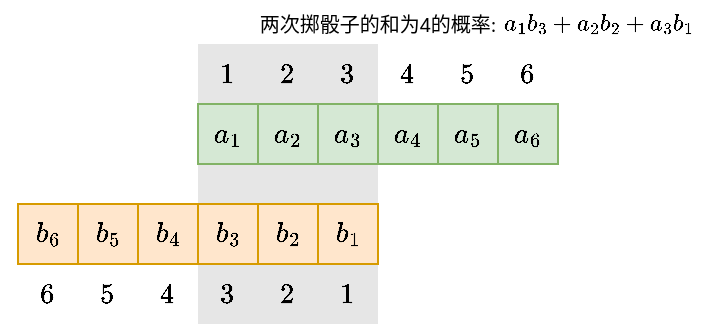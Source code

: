 <mxfile version="27.2.0">
  <diagram name="Convolutional" id="gC1SOAJtKHzyucP527QU">
    <mxGraphModel dx="1426" dy="766" grid="1" gridSize="10" guides="1" tooltips="1" connect="1" arrows="1" fold="1" page="1" pageScale="1" pageWidth="827" pageHeight="1169" math="1" shadow="0">
      <root>
        <mxCell id="0" />
        <mxCell id="1" parent="0" />
        <mxCell id="GitT66hip-517rF5-qJC-36" value="" style="rounded=0;whiteSpace=wrap;html=1;strokeColor=none;fillColor=#E6E6E6;" vertex="1" parent="1">
          <mxGeometry x="250" y="180" width="90" height="140" as="geometry" />
        </mxCell>
        <mxCell id="GitT66hip-517rF5-qJC-21" value="" style="group" vertex="1" connectable="0" parent="1">
          <mxGeometry x="250" y="180" width="180" height="60" as="geometry" />
        </mxCell>
        <mxCell id="GitT66hip-517rF5-qJC-1" value="$$a_1$$" style="whiteSpace=wrap;html=1;aspect=fixed;fillColor=#d5e8d4;strokeColor=#82b366;container=0;" vertex="1" parent="GitT66hip-517rF5-qJC-21">
          <mxGeometry y="30" width="30" height="30" as="geometry" />
        </mxCell>
        <mxCell id="GitT66hip-517rF5-qJC-4" value="$$1$$" style="text;html=1;align=center;verticalAlign=middle;whiteSpace=wrap;rounded=0;container=0;" vertex="1" parent="GitT66hip-517rF5-qJC-21">
          <mxGeometry width="30" height="30" as="geometry" />
        </mxCell>
        <mxCell id="GitT66hip-517rF5-qJC-7" value="$$a_2$$" style="whiteSpace=wrap;html=1;aspect=fixed;fillColor=#d5e8d4;strokeColor=#82b366;container=0;" vertex="1" parent="GitT66hip-517rF5-qJC-21">
          <mxGeometry x="30" y="30" width="30" height="30" as="geometry" />
        </mxCell>
        <mxCell id="GitT66hip-517rF5-qJC-8" value="$$2$$" style="text;html=1;align=center;verticalAlign=middle;whiteSpace=wrap;rounded=0;container=0;" vertex="1" parent="GitT66hip-517rF5-qJC-21">
          <mxGeometry x="30" width="30" height="30" as="geometry" />
        </mxCell>
        <mxCell id="GitT66hip-517rF5-qJC-10" value="$$a_3$$" style="whiteSpace=wrap;html=1;aspect=fixed;fillColor=#d5e8d4;strokeColor=#82b366;container=0;" vertex="1" parent="GitT66hip-517rF5-qJC-21">
          <mxGeometry x="60" y="30" width="30" height="30" as="geometry" />
        </mxCell>
        <mxCell id="GitT66hip-517rF5-qJC-11" value="$$3$$" style="text;html=1;align=center;verticalAlign=middle;whiteSpace=wrap;rounded=0;container=0;" vertex="1" parent="GitT66hip-517rF5-qJC-21">
          <mxGeometry x="60" width="30" height="30" as="geometry" />
        </mxCell>
        <mxCell id="GitT66hip-517rF5-qJC-13" value="$$a_4$$" style="whiteSpace=wrap;html=1;aspect=fixed;fillColor=#d5e8d4;strokeColor=#82b366;container=0;" vertex="1" parent="GitT66hip-517rF5-qJC-21">
          <mxGeometry x="90" y="30" width="30" height="30" as="geometry" />
        </mxCell>
        <mxCell id="GitT66hip-517rF5-qJC-14" value="$$4$$" style="text;html=1;align=center;verticalAlign=middle;whiteSpace=wrap;rounded=0;container=0;" vertex="1" parent="GitT66hip-517rF5-qJC-21">
          <mxGeometry x="90" width="30" height="30" as="geometry" />
        </mxCell>
        <mxCell id="GitT66hip-517rF5-qJC-16" value="$$a_5$$" style="whiteSpace=wrap;html=1;aspect=fixed;fillColor=#d5e8d4;strokeColor=#82b366;container=0;" vertex="1" parent="GitT66hip-517rF5-qJC-21">
          <mxGeometry x="120" y="30" width="30" height="30" as="geometry" />
        </mxCell>
        <mxCell id="GitT66hip-517rF5-qJC-17" value="$$5$$" style="text;html=1;align=center;verticalAlign=middle;whiteSpace=wrap;rounded=0;container=0;" vertex="1" parent="GitT66hip-517rF5-qJC-21">
          <mxGeometry x="120" width="30" height="30" as="geometry" />
        </mxCell>
        <mxCell id="GitT66hip-517rF5-qJC-19" value="$$a_6$$" style="whiteSpace=wrap;html=1;aspect=fixed;fillColor=#d5e8d4;strokeColor=#82b366;container=0;" vertex="1" parent="GitT66hip-517rF5-qJC-21">
          <mxGeometry x="150" y="30" width="30" height="30" as="geometry" />
        </mxCell>
        <mxCell id="GitT66hip-517rF5-qJC-20" value="$$6$$" style="text;html=1;align=center;verticalAlign=middle;whiteSpace=wrap;rounded=0;container=0;" vertex="1" parent="GitT66hip-517rF5-qJC-21">
          <mxGeometry x="150" width="30" height="30" as="geometry" />
        </mxCell>
        <mxCell id="GitT66hip-517rF5-qJC-35" value="" style="group" vertex="1" connectable="0" parent="1">
          <mxGeometry x="160" y="260" width="180" height="60" as="geometry" />
        </mxCell>
        <mxCell id="GitT66hip-517rF5-qJC-23" value="$$b_6$$" style="whiteSpace=wrap;html=1;aspect=fixed;fillColor=#ffe6cc;strokeColor=#d79b00;container=0;" vertex="1" parent="GitT66hip-517rF5-qJC-35">
          <mxGeometry width="30" height="30" as="geometry" />
        </mxCell>
        <mxCell id="GitT66hip-517rF5-qJC-24" value="$$6$$" style="text;html=1;align=center;verticalAlign=middle;whiteSpace=wrap;rounded=0;container=0;" vertex="1" parent="GitT66hip-517rF5-qJC-35">
          <mxGeometry y="30" width="30" height="30" as="geometry" />
        </mxCell>
        <mxCell id="GitT66hip-517rF5-qJC-25" value="$$b_5$$" style="whiteSpace=wrap;html=1;aspect=fixed;fillColor=#ffe6cc;strokeColor=#d79b00;container=0;" vertex="1" parent="GitT66hip-517rF5-qJC-35">
          <mxGeometry x="30" width="30" height="30" as="geometry" />
        </mxCell>
        <mxCell id="GitT66hip-517rF5-qJC-26" value="$$5$$" style="text;html=1;align=center;verticalAlign=middle;whiteSpace=wrap;rounded=0;container=0;" vertex="1" parent="GitT66hip-517rF5-qJC-35">
          <mxGeometry x="30" y="30" width="30" height="30" as="geometry" />
        </mxCell>
        <mxCell id="GitT66hip-517rF5-qJC-27" value="$$b_4$$" style="whiteSpace=wrap;html=1;aspect=fixed;fillColor=#ffe6cc;strokeColor=#d79b00;container=0;" vertex="1" parent="GitT66hip-517rF5-qJC-35">
          <mxGeometry x="60" width="30" height="30" as="geometry" />
        </mxCell>
        <mxCell id="GitT66hip-517rF5-qJC-28" value="$$4$$" style="text;html=1;align=center;verticalAlign=middle;whiteSpace=wrap;rounded=0;container=0;" vertex="1" parent="GitT66hip-517rF5-qJC-35">
          <mxGeometry x="60" y="30" width="30" height="30" as="geometry" />
        </mxCell>
        <mxCell id="GitT66hip-517rF5-qJC-29" value="$$b_3$$" style="whiteSpace=wrap;html=1;aspect=fixed;fillColor=#ffe6cc;strokeColor=#d79b00;container=0;" vertex="1" parent="GitT66hip-517rF5-qJC-35">
          <mxGeometry x="90" width="30" height="30" as="geometry" />
        </mxCell>
        <mxCell id="GitT66hip-517rF5-qJC-30" value="$$3$$" style="text;html=1;align=center;verticalAlign=middle;whiteSpace=wrap;rounded=0;container=0;" vertex="1" parent="GitT66hip-517rF5-qJC-35">
          <mxGeometry x="90" y="30" width="30" height="30" as="geometry" />
        </mxCell>
        <mxCell id="GitT66hip-517rF5-qJC-31" value="$$b_2$$" style="whiteSpace=wrap;html=1;aspect=fixed;fillColor=#ffe6cc;strokeColor=#d79b00;container=0;" vertex="1" parent="GitT66hip-517rF5-qJC-35">
          <mxGeometry x="120" width="30" height="30" as="geometry" />
        </mxCell>
        <mxCell id="GitT66hip-517rF5-qJC-32" value="$$2$$" style="text;html=1;align=center;verticalAlign=middle;whiteSpace=wrap;rounded=0;container=0;" vertex="1" parent="GitT66hip-517rF5-qJC-35">
          <mxGeometry x="120" y="30" width="30" height="30" as="geometry" />
        </mxCell>
        <mxCell id="GitT66hip-517rF5-qJC-33" value="$$b_1$$" style="whiteSpace=wrap;html=1;aspect=fixed;fillColor=#ffe6cc;strokeColor=#d79b00;container=0;" vertex="1" parent="GitT66hip-517rF5-qJC-35">
          <mxGeometry x="150" width="30" height="30" as="geometry" />
        </mxCell>
        <mxCell id="GitT66hip-517rF5-qJC-34" value="$$1$$" style="text;html=1;align=center;verticalAlign=middle;whiteSpace=wrap;rounded=0;container=0;" vertex="1" parent="GitT66hip-517rF5-qJC-35">
          <mxGeometry x="150" y="30" width="30" height="30" as="geometry" />
        </mxCell>
        <mxCell id="GitT66hip-517rF5-qJC-39" value="" style="group" vertex="1" connectable="0" parent="1">
          <mxGeometry x="275" y="160" width="235" height="20" as="geometry" />
        </mxCell>
        <mxCell id="GitT66hip-517rF5-qJC-37" value="两次掷骰子的和为&lt;font face=&quot;Helvetica&quot;&gt;4&lt;/font&gt;的概率:" style="text;html=1;align=center;verticalAlign=middle;whiteSpace=wrap;rounded=0;fontSize=10;fontFamily=Comic Sans MS;" vertex="1" parent="GitT66hip-517rF5-qJC-39">
          <mxGeometry width="130" height="20" as="geometry" />
        </mxCell>
        <mxCell id="GitT66hip-517rF5-qJC-38" value="$$a_1b_3 + a_2b_2 + a_3b_1$$" style="text;html=1;align=center;verticalAlign=middle;whiteSpace=wrap;rounded=0;fontSize=10;" vertex="1" parent="GitT66hip-517rF5-qJC-39">
          <mxGeometry x="115" width="120" height="20" as="geometry" />
        </mxCell>
      </root>
    </mxGraphModel>
  </diagram>
</mxfile>
